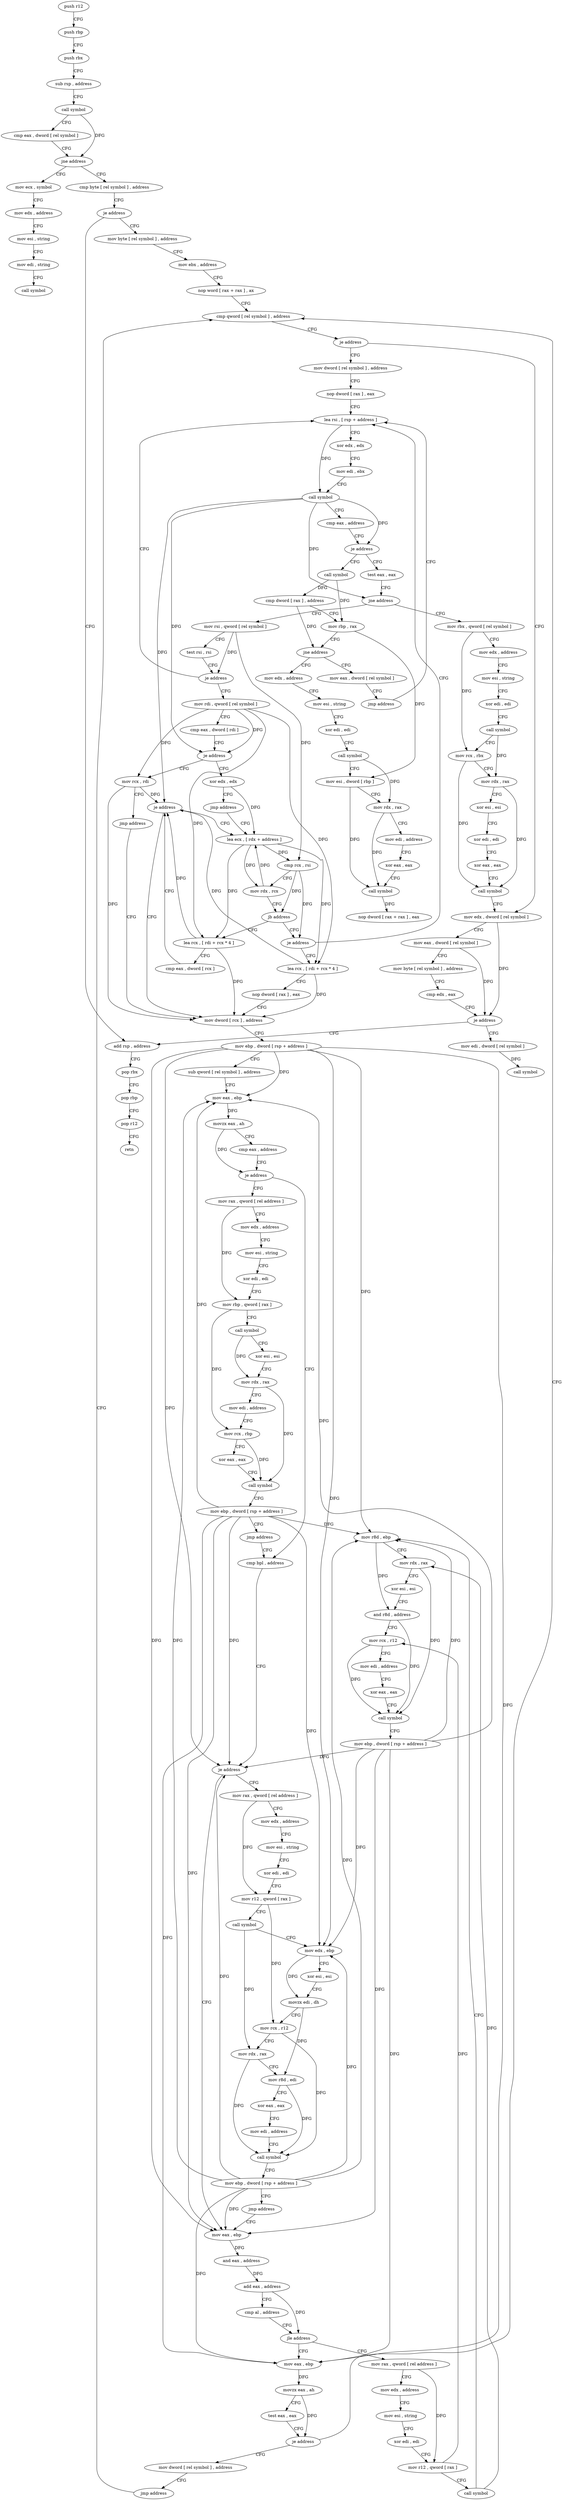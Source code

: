 digraph "func" {
"4208944" [label = "push r12" ]
"4208946" [label = "push rbp" ]
"4208947" [label = "push rbx" ]
"4208948" [label = "sub rsp , address" ]
"4208952" [label = "call symbol" ]
"4208957" [label = "cmp eax , dword [ rel symbol ]" ]
"4208963" [label = "jne address" ]
"4209516" [label = "mov ecx , symbol" ]
"4208969" [label = "cmp byte [ rel symbol ] , address" ]
"4209521" [label = "mov edx , address" ]
"4209526" [label = "mov esi , string" ]
"4209531" [label = "mov edi , string" ]
"4209536" [label = "call symbol" ]
"4208976" [label = "je address" ]
"4208987" [label = "mov byte [ rel symbol ] , address" ]
"4208978" [label = "add rsp , address" ]
"4208994" [label = "mov ebx , address" ]
"4208999" [label = "nop word [ rax + rax ] , ax" ]
"4209008" [label = "cmp qword [ rel symbol ] , address" ]
"4208982" [label = "pop rbx" ]
"4208983" [label = "pop rbp" ]
"4208984" [label = "pop r12" ]
"4208986" [label = "retn" ]
"4209100" [label = "mov edx , dword [ rel symbol ]" ]
"4209106" [label = "mov eax , dword [ rel symbol ]" ]
"4209112" [label = "mov byte [ rel symbol ] , address" ]
"4209119" [label = "cmp edx , eax" ]
"4209121" [label = "je address" ]
"4209127" [label = "mov edi , dword [ rel symbol ]" ]
"4209018" [label = "mov dword [ rel symbol ] , address" ]
"4209028" [label = "nop dword [ rax ] , eax" ]
"4209032" [label = "lea rsi , [ rsp + address ]" ]
"4209133" [label = "call symbol" ]
"4209360" [label = "call symbol" ]
"4209365" [label = "cmp dword [ rax ] , address" ]
"4209368" [label = "mov rbp , rax" ]
"4209371" [label = "jne address" ]
"4209541" [label = "mov edx , address" ]
"4209377" [label = "mov eax , dword [ rel symbol ]" ]
"4209055" [label = "test eax , eax" ]
"4209057" [label = "jne address" ]
"4209144" [label = "mov rsi , qword [ rel symbol ]" ]
"4209059" [label = "mov rbx , qword [ rel symbol ]" ]
"4209546" [label = "mov esi , string" ]
"4209551" [label = "xor edi , edi" ]
"4209553" [label = "call symbol" ]
"4209558" [label = "mov esi , dword [ rbp ]" ]
"4209561" [label = "mov rdx , rax" ]
"4209564" [label = "mov edi , address" ]
"4209569" [label = "xor eax , eax" ]
"4209571" [label = "call symbol" ]
"4209576" [label = "nop dword [ rax + rax ] , eax" ]
"4209383" [label = "jmp address" ]
"4209151" [label = "test rsi , rsi" ]
"4209154" [label = "je address" ]
"4209156" [label = "mov rdi , qword [ rel symbol ]" ]
"4209066" [label = "mov edx , address" ]
"4209071" [label = "mov esi , string" ]
"4209076" [label = "xor edi , edi" ]
"4209078" [label = "call symbol" ]
"4209083" [label = "mov rcx , rbx" ]
"4209086" [label = "mov rdx , rax" ]
"4209089" [label = "xor esi , esi" ]
"4209091" [label = "xor edi , edi" ]
"4209093" [label = "xor eax , eax" ]
"4209095" [label = "call symbol" ]
"4209037" [label = "xor edx , edx" ]
"4209039" [label = "mov edi , ebx" ]
"4209041" [label = "call symbol" ]
"4209046" [label = "cmp eax , address" ]
"4209049" [label = "je address" ]
"4209163" [label = "cmp eax , dword [ rdi ]" ]
"4209165" [label = "je address" ]
"4209388" [label = "mov rcx , rdi" ]
"4209171" [label = "xor edx , edx" ]
"4209391" [label = "jmp address" ]
"4209216" [label = "mov dword [ rcx ] , address" ]
"4209173" [label = "jmp address" ]
"4209192" [label = "lea ecx , [ rdx + address ]" ]
"4209222" [label = "mov ebp , dword [ rsp + address ]" ]
"4209226" [label = "sub qword [ rel symbol ] , address" ]
"4209234" [label = "mov eax , ebp" ]
"4209236" [label = "movzx eax , ah" ]
"4209239" [label = "cmp eax , address" ]
"4209244" [label = "je address" ]
"4209460" [label = "mov rax , qword [ rel address ]" ]
"4209250" [label = "cmp bpl , address" ]
"4209195" [label = "cmp rcx , rsi" ]
"4209198" [label = "mov rdx , rcx" ]
"4209201" [label = "jb address" ]
"4209184" [label = "lea rcx , [ rdi + rcx * 4 ]" ]
"4209203" [label = "je address" ]
"4209467" [label = "mov edx , address" ]
"4209472" [label = "mov esi , string" ]
"4209477" [label = "xor edi , edi" ]
"4209479" [label = "mov rbp , qword [ rax ]" ]
"4209482" [label = "call symbol" ]
"4209487" [label = "xor esi , esi" ]
"4209489" [label = "mov rdx , rax" ]
"4209492" [label = "mov edi , address" ]
"4209497" [label = "mov rcx , rbp" ]
"4209500" [label = "xor eax , eax" ]
"4209502" [label = "call symbol" ]
"4209507" [label = "mov ebp , dword [ rsp + address ]" ]
"4209511" [label = "jmp address" ]
"4209254" [label = "je address" ]
"4209396" [label = "mov rax , qword [ rel address ]" ]
"4209260" [label = "mov eax , ebp" ]
"4209188" [label = "cmp eax , dword [ rcx ]" ]
"4209190" [label = "je address" ]
"4209209" [label = "lea rcx , [ rdi + rcx * 4 ]" ]
"4209403" [label = "mov edx , address" ]
"4209408" [label = "mov esi , string" ]
"4209413" [label = "xor edi , edi" ]
"4209415" [label = "mov r12 , qword [ rax ]" ]
"4209418" [label = "call symbol" ]
"4209423" [label = "mov edx , ebp" ]
"4209425" [label = "xor esi , esi" ]
"4209427" [label = "movzx edi , dh" ]
"4209430" [label = "mov rcx , r12" ]
"4209433" [label = "mov rdx , rax" ]
"4209436" [label = "mov r8d , edi" ]
"4209439" [label = "xor eax , eax" ]
"4209441" [label = "mov edi , address" ]
"4209446" [label = "call symbol" ]
"4209451" [label = "mov ebp , dword [ rsp + address ]" ]
"4209455" [label = "jmp address" ]
"4209262" [label = "and eax , address" ]
"4209265" [label = "add eax , address" ]
"4209268" [label = "cmp al , address" ]
"4209270" [label = "jle address" ]
"4209330" [label = "mov eax , ebp" ]
"4209272" [label = "mov rax , qword [ rel address ]" ]
"4209213" [label = "nop dword [ rax ] , eax" ]
"4209332" [label = "movzx eax , ah" ]
"4209335" [label = "test eax , eax" ]
"4209337" [label = "je address" ]
"4209343" [label = "mov dword [ rel symbol ] , address" ]
"4209279" [label = "mov edx , address" ]
"4209284" [label = "mov esi , string" ]
"4209289" [label = "xor edi , edi" ]
"4209291" [label = "mov r12 , qword [ rax ]" ]
"4209294" [label = "call symbol" ]
"4209299" [label = "mov r8d , ebp" ]
"4209302" [label = "mov rdx , rax" ]
"4209305" [label = "xor esi , esi" ]
"4209307" [label = "and r8d , address" ]
"4209311" [label = "mov rcx , r12" ]
"4209314" [label = "mov edi , address" ]
"4209319" [label = "xor eax , eax" ]
"4209321" [label = "call symbol" ]
"4209326" [label = "mov ebp , dword [ rsp + address ]" ]
"4209016" [label = "je address" ]
"4209353" [label = "jmp address" ]
"4208944" -> "4208946" [ label = "CFG" ]
"4208946" -> "4208947" [ label = "CFG" ]
"4208947" -> "4208948" [ label = "CFG" ]
"4208948" -> "4208952" [ label = "CFG" ]
"4208952" -> "4208957" [ label = "CFG" ]
"4208952" -> "4208963" [ label = "DFG" ]
"4208957" -> "4208963" [ label = "CFG" ]
"4208963" -> "4209516" [ label = "CFG" ]
"4208963" -> "4208969" [ label = "CFG" ]
"4209516" -> "4209521" [ label = "CFG" ]
"4208969" -> "4208976" [ label = "CFG" ]
"4209521" -> "4209526" [ label = "CFG" ]
"4209526" -> "4209531" [ label = "CFG" ]
"4209531" -> "4209536" [ label = "CFG" ]
"4208976" -> "4208987" [ label = "CFG" ]
"4208976" -> "4208978" [ label = "CFG" ]
"4208987" -> "4208994" [ label = "CFG" ]
"4208978" -> "4208982" [ label = "CFG" ]
"4208994" -> "4208999" [ label = "CFG" ]
"4208999" -> "4209008" [ label = "CFG" ]
"4209008" -> "4209016" [ label = "CFG" ]
"4208982" -> "4208983" [ label = "CFG" ]
"4208983" -> "4208984" [ label = "CFG" ]
"4208984" -> "4208986" [ label = "CFG" ]
"4209100" -> "4209106" [ label = "CFG" ]
"4209100" -> "4209121" [ label = "DFG" ]
"4209106" -> "4209112" [ label = "CFG" ]
"4209106" -> "4209121" [ label = "DFG" ]
"4209112" -> "4209119" [ label = "CFG" ]
"4209119" -> "4209121" [ label = "CFG" ]
"4209121" -> "4208978" [ label = "CFG" ]
"4209121" -> "4209127" [ label = "CFG" ]
"4209127" -> "4209133" [ label = "DFG" ]
"4209018" -> "4209028" [ label = "CFG" ]
"4209028" -> "4209032" [ label = "CFG" ]
"4209032" -> "4209037" [ label = "CFG" ]
"4209032" -> "4209041" [ label = "DFG" ]
"4209360" -> "4209365" [ label = "DFG" ]
"4209360" -> "4209368" [ label = "DFG" ]
"4209365" -> "4209368" [ label = "CFG" ]
"4209365" -> "4209371" [ label = "DFG" ]
"4209368" -> "4209371" [ label = "CFG" ]
"4209368" -> "4209558" [ label = "DFG" ]
"4209371" -> "4209541" [ label = "CFG" ]
"4209371" -> "4209377" [ label = "CFG" ]
"4209541" -> "4209546" [ label = "CFG" ]
"4209377" -> "4209383" [ label = "CFG" ]
"4209055" -> "4209057" [ label = "CFG" ]
"4209057" -> "4209144" [ label = "CFG" ]
"4209057" -> "4209059" [ label = "CFG" ]
"4209144" -> "4209151" [ label = "CFG" ]
"4209144" -> "4209154" [ label = "DFG" ]
"4209144" -> "4209195" [ label = "DFG" ]
"4209059" -> "4209066" [ label = "CFG" ]
"4209059" -> "4209083" [ label = "DFG" ]
"4209546" -> "4209551" [ label = "CFG" ]
"4209551" -> "4209553" [ label = "CFG" ]
"4209553" -> "4209558" [ label = "CFG" ]
"4209553" -> "4209561" [ label = "DFG" ]
"4209558" -> "4209561" [ label = "CFG" ]
"4209558" -> "4209571" [ label = "DFG" ]
"4209561" -> "4209564" [ label = "CFG" ]
"4209561" -> "4209571" [ label = "DFG" ]
"4209564" -> "4209569" [ label = "CFG" ]
"4209569" -> "4209571" [ label = "CFG" ]
"4209571" -> "4209576" [ label = "DFG" ]
"4209383" -> "4209032" [ label = "CFG" ]
"4209151" -> "4209154" [ label = "CFG" ]
"4209154" -> "4209032" [ label = "CFG" ]
"4209154" -> "4209156" [ label = "CFG" ]
"4209156" -> "4209163" [ label = "CFG" ]
"4209156" -> "4209165" [ label = "DFG" ]
"4209156" -> "4209388" [ label = "DFG" ]
"4209156" -> "4209184" [ label = "DFG" ]
"4209156" -> "4209209" [ label = "DFG" ]
"4209066" -> "4209071" [ label = "CFG" ]
"4209071" -> "4209076" [ label = "CFG" ]
"4209076" -> "4209078" [ label = "CFG" ]
"4209078" -> "4209083" [ label = "CFG" ]
"4209078" -> "4209086" [ label = "DFG" ]
"4209083" -> "4209086" [ label = "CFG" ]
"4209083" -> "4209095" [ label = "DFG" ]
"4209086" -> "4209089" [ label = "CFG" ]
"4209086" -> "4209095" [ label = "DFG" ]
"4209089" -> "4209091" [ label = "CFG" ]
"4209091" -> "4209093" [ label = "CFG" ]
"4209093" -> "4209095" [ label = "CFG" ]
"4209095" -> "4209100" [ label = "CFG" ]
"4209037" -> "4209039" [ label = "CFG" ]
"4209039" -> "4209041" [ label = "CFG" ]
"4209041" -> "4209046" [ label = "CFG" ]
"4209041" -> "4209049" [ label = "DFG" ]
"4209041" -> "4209057" [ label = "DFG" ]
"4209041" -> "4209165" [ label = "DFG" ]
"4209041" -> "4209190" [ label = "DFG" ]
"4209046" -> "4209049" [ label = "CFG" ]
"4209049" -> "4209360" [ label = "CFG" ]
"4209049" -> "4209055" [ label = "CFG" ]
"4209163" -> "4209165" [ label = "CFG" ]
"4209165" -> "4209388" [ label = "CFG" ]
"4209165" -> "4209171" [ label = "CFG" ]
"4209388" -> "4209391" [ label = "CFG" ]
"4209388" -> "4209216" [ label = "DFG" ]
"4209388" -> "4209190" [ label = "DFG" ]
"4209171" -> "4209173" [ label = "CFG" ]
"4209171" -> "4209192" [ label = "DFG" ]
"4209391" -> "4209216" [ label = "CFG" ]
"4209216" -> "4209222" [ label = "CFG" ]
"4209173" -> "4209192" [ label = "CFG" ]
"4209192" -> "4209195" [ label = "DFG" ]
"4209192" -> "4209198" [ label = "DFG" ]
"4209192" -> "4209184" [ label = "DFG" ]
"4209192" -> "4209209" [ label = "DFG" ]
"4209222" -> "4209226" [ label = "CFG" ]
"4209222" -> "4209234" [ label = "DFG" ]
"4209222" -> "4209254" [ label = "DFG" ]
"4209222" -> "4209423" [ label = "DFG" ]
"4209222" -> "4209260" [ label = "DFG" ]
"4209222" -> "4209330" [ label = "DFG" ]
"4209222" -> "4209299" [ label = "DFG" ]
"4209226" -> "4209234" [ label = "CFG" ]
"4209234" -> "4209236" [ label = "DFG" ]
"4209236" -> "4209239" [ label = "CFG" ]
"4209236" -> "4209244" [ label = "DFG" ]
"4209239" -> "4209244" [ label = "CFG" ]
"4209244" -> "4209460" [ label = "CFG" ]
"4209244" -> "4209250" [ label = "CFG" ]
"4209460" -> "4209467" [ label = "CFG" ]
"4209460" -> "4209479" [ label = "DFG" ]
"4209250" -> "4209254" [ label = "CFG" ]
"4209195" -> "4209198" [ label = "CFG" ]
"4209195" -> "4209201" [ label = "DFG" ]
"4209195" -> "4209203" [ label = "DFG" ]
"4209198" -> "4209201" [ label = "CFG" ]
"4209198" -> "4209192" [ label = "DFG" ]
"4209201" -> "4209184" [ label = "CFG" ]
"4209201" -> "4209203" [ label = "CFG" ]
"4209184" -> "4209188" [ label = "CFG" ]
"4209184" -> "4209216" [ label = "DFG" ]
"4209184" -> "4209190" [ label = "DFG" ]
"4209203" -> "4209032" [ label = "CFG" ]
"4209203" -> "4209209" [ label = "CFG" ]
"4209467" -> "4209472" [ label = "CFG" ]
"4209472" -> "4209477" [ label = "CFG" ]
"4209477" -> "4209479" [ label = "CFG" ]
"4209479" -> "4209482" [ label = "CFG" ]
"4209479" -> "4209497" [ label = "DFG" ]
"4209482" -> "4209487" [ label = "CFG" ]
"4209482" -> "4209489" [ label = "DFG" ]
"4209487" -> "4209489" [ label = "CFG" ]
"4209489" -> "4209492" [ label = "CFG" ]
"4209489" -> "4209502" [ label = "DFG" ]
"4209492" -> "4209497" [ label = "CFG" ]
"4209497" -> "4209500" [ label = "CFG" ]
"4209497" -> "4209502" [ label = "DFG" ]
"4209500" -> "4209502" [ label = "CFG" ]
"4209502" -> "4209507" [ label = "CFG" ]
"4209507" -> "4209511" [ label = "CFG" ]
"4209507" -> "4209234" [ label = "DFG" ]
"4209507" -> "4209254" [ label = "DFG" ]
"4209507" -> "4209423" [ label = "DFG" ]
"4209507" -> "4209260" [ label = "DFG" ]
"4209507" -> "4209330" [ label = "DFG" ]
"4209507" -> "4209299" [ label = "DFG" ]
"4209511" -> "4209250" [ label = "CFG" ]
"4209254" -> "4209396" [ label = "CFG" ]
"4209254" -> "4209260" [ label = "CFG" ]
"4209396" -> "4209403" [ label = "CFG" ]
"4209396" -> "4209415" [ label = "DFG" ]
"4209260" -> "4209262" [ label = "DFG" ]
"4209188" -> "4209190" [ label = "CFG" ]
"4209190" -> "4209216" [ label = "CFG" ]
"4209190" -> "4209192" [ label = "CFG" ]
"4209209" -> "4209213" [ label = "CFG" ]
"4209209" -> "4209216" [ label = "DFG" ]
"4209209" -> "4209190" [ label = "DFG" ]
"4209403" -> "4209408" [ label = "CFG" ]
"4209408" -> "4209413" [ label = "CFG" ]
"4209413" -> "4209415" [ label = "CFG" ]
"4209415" -> "4209418" [ label = "CFG" ]
"4209415" -> "4209430" [ label = "DFG" ]
"4209418" -> "4209423" [ label = "CFG" ]
"4209418" -> "4209433" [ label = "DFG" ]
"4209423" -> "4209425" [ label = "CFG" ]
"4209423" -> "4209427" [ label = "DFG" ]
"4209425" -> "4209427" [ label = "CFG" ]
"4209427" -> "4209430" [ label = "CFG" ]
"4209427" -> "4209436" [ label = "DFG" ]
"4209430" -> "4209433" [ label = "CFG" ]
"4209430" -> "4209446" [ label = "DFG" ]
"4209433" -> "4209436" [ label = "CFG" ]
"4209433" -> "4209446" [ label = "DFG" ]
"4209436" -> "4209439" [ label = "CFG" ]
"4209436" -> "4209446" [ label = "DFG" ]
"4209439" -> "4209441" [ label = "CFG" ]
"4209441" -> "4209446" [ label = "CFG" ]
"4209446" -> "4209451" [ label = "CFG" ]
"4209451" -> "4209455" [ label = "CFG" ]
"4209451" -> "4209234" [ label = "DFG" ]
"4209451" -> "4209254" [ label = "DFG" ]
"4209451" -> "4209423" [ label = "DFG" ]
"4209451" -> "4209260" [ label = "DFG" ]
"4209451" -> "4209330" [ label = "DFG" ]
"4209451" -> "4209299" [ label = "DFG" ]
"4209455" -> "4209260" [ label = "CFG" ]
"4209262" -> "4209265" [ label = "DFG" ]
"4209265" -> "4209268" [ label = "CFG" ]
"4209265" -> "4209270" [ label = "DFG" ]
"4209268" -> "4209270" [ label = "CFG" ]
"4209270" -> "4209330" [ label = "CFG" ]
"4209270" -> "4209272" [ label = "CFG" ]
"4209330" -> "4209332" [ label = "DFG" ]
"4209272" -> "4209279" [ label = "CFG" ]
"4209272" -> "4209291" [ label = "DFG" ]
"4209213" -> "4209216" [ label = "CFG" ]
"4209332" -> "4209335" [ label = "CFG" ]
"4209332" -> "4209337" [ label = "DFG" ]
"4209335" -> "4209337" [ label = "CFG" ]
"4209337" -> "4209008" [ label = "CFG" ]
"4209337" -> "4209343" [ label = "CFG" ]
"4209343" -> "4209353" [ label = "CFG" ]
"4209279" -> "4209284" [ label = "CFG" ]
"4209284" -> "4209289" [ label = "CFG" ]
"4209289" -> "4209291" [ label = "CFG" ]
"4209291" -> "4209294" [ label = "CFG" ]
"4209291" -> "4209311" [ label = "DFG" ]
"4209294" -> "4209299" [ label = "CFG" ]
"4209294" -> "4209302" [ label = "DFG" ]
"4209299" -> "4209302" [ label = "CFG" ]
"4209299" -> "4209307" [ label = "DFG" ]
"4209302" -> "4209305" [ label = "CFG" ]
"4209302" -> "4209321" [ label = "DFG" ]
"4209305" -> "4209307" [ label = "CFG" ]
"4209307" -> "4209311" [ label = "CFG" ]
"4209307" -> "4209321" [ label = "DFG" ]
"4209311" -> "4209314" [ label = "CFG" ]
"4209311" -> "4209321" [ label = "DFG" ]
"4209314" -> "4209319" [ label = "CFG" ]
"4209319" -> "4209321" [ label = "CFG" ]
"4209321" -> "4209326" [ label = "CFG" ]
"4209326" -> "4209330" [ label = "DFG" ]
"4209326" -> "4209234" [ label = "DFG" ]
"4209326" -> "4209254" [ label = "DFG" ]
"4209326" -> "4209423" [ label = "DFG" ]
"4209326" -> "4209260" [ label = "DFG" ]
"4209326" -> "4209299" [ label = "DFG" ]
"4209016" -> "4209100" [ label = "CFG" ]
"4209016" -> "4209018" [ label = "CFG" ]
"4209353" -> "4209008" [ label = "CFG" ]
}
